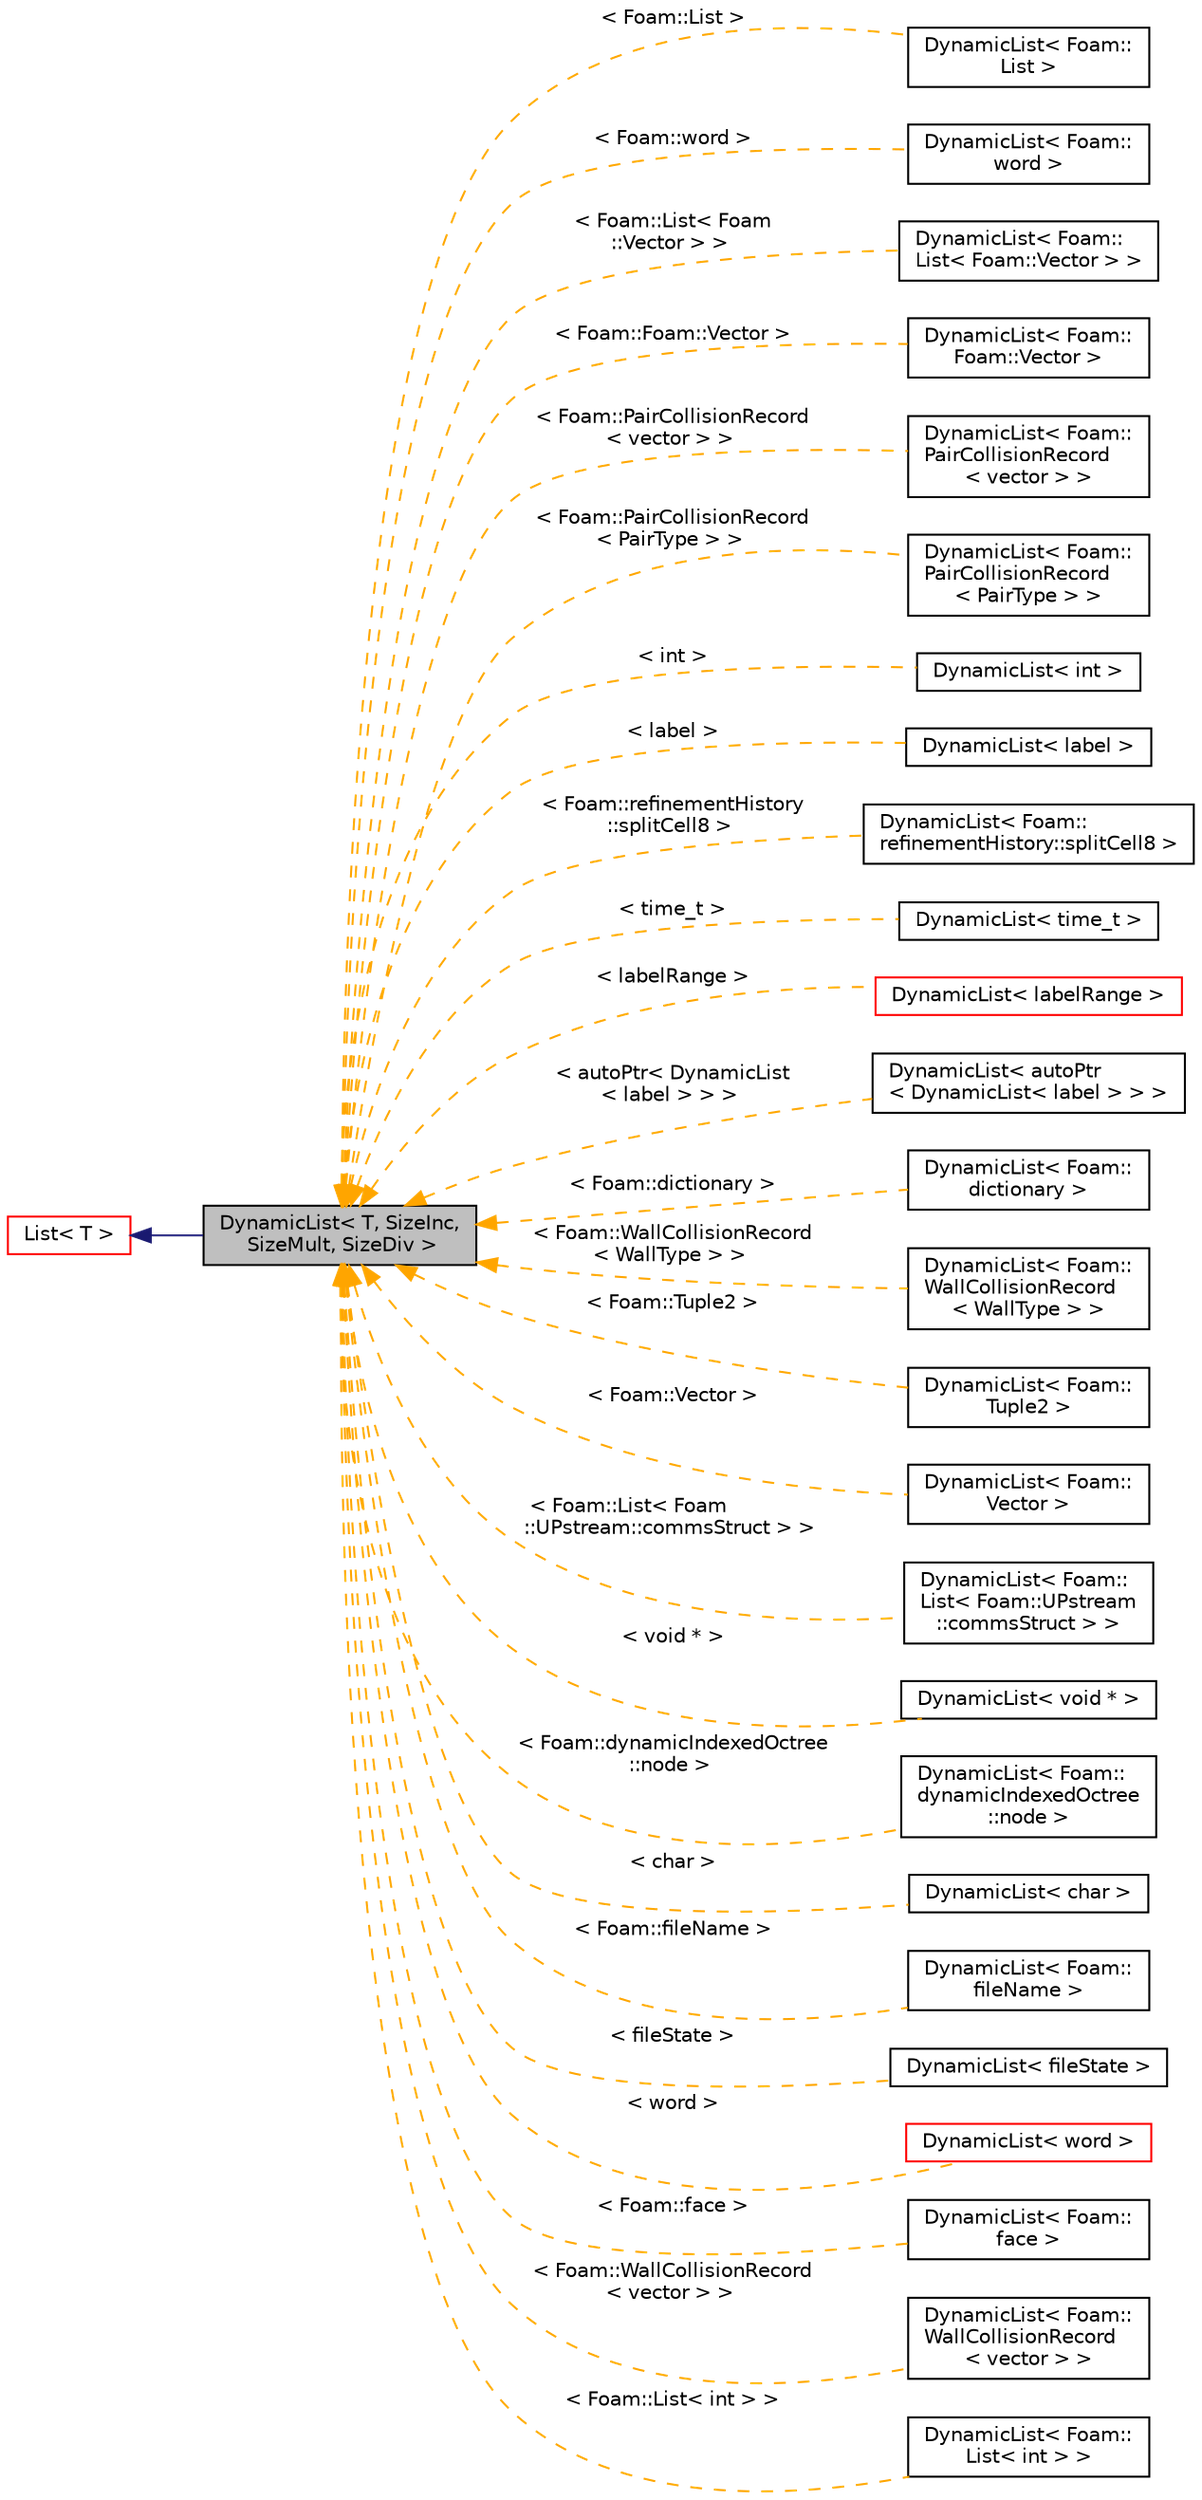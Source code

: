 digraph "DynamicList&lt; T, SizeInc, SizeMult, SizeDiv &gt;"
{
  bgcolor="transparent";
  edge [fontname="Helvetica",fontsize="10",labelfontname="Helvetica",labelfontsize="10"];
  node [fontname="Helvetica",fontsize="10",shape=record];
  rankdir="LR";
  Node1 [label="DynamicList\< T, SizeInc,\l SizeMult, SizeDiv \>",height=0.2,width=0.4,color="black", fillcolor="grey75", style="filled", fontcolor="black"];
  Node2 -> Node1 [dir="back",color="midnightblue",fontsize="10",style="solid",fontname="Helvetica"];
  Node2 [label="List\< T \>",height=0.2,width=0.4,color="red",URL="$a01364.html",tooltip="A 1D array of objects of type <T>, where the size of the vector is known and used for subscript bound..."];
  Node1 -> Node3 [dir="back",color="orange",fontsize="10",style="dashed",label=" \< Foam::List \>" ,fontname="Helvetica"];
  Node3 [label="DynamicList\< Foam::\lList \>",height=0.2,width=0.4,color="black",URL="$a00604.html"];
  Node1 -> Node4 [dir="back",color="orange",fontsize="10",style="dashed",label=" \< Foam::word \>" ,fontname="Helvetica"];
  Node4 [label="DynamicList\< Foam::\lword \>",height=0.2,width=0.4,color="black",URL="$a00604.html"];
  Node1 -> Node5 [dir="back",color="orange",fontsize="10",style="dashed",label=" \< Foam::List\< Foam\l::Vector \> \>" ,fontname="Helvetica"];
  Node5 [label="DynamicList\< Foam::\lList\< Foam::Vector \> \>",height=0.2,width=0.4,color="black",URL="$a00604.html"];
  Node1 -> Node6 [dir="back",color="orange",fontsize="10",style="dashed",label=" \< Foam::Foam::Vector \>" ,fontname="Helvetica"];
  Node6 [label="DynamicList\< Foam::\lFoam::Vector \>",height=0.2,width=0.4,color="black",URL="$a00604.html"];
  Node1 -> Node7 [dir="back",color="orange",fontsize="10",style="dashed",label=" \< Foam::PairCollisionRecord\l\< vector \> \>" ,fontname="Helvetica"];
  Node7 [label="DynamicList\< Foam::\lPairCollisionRecord\l\< vector \> \>",height=0.2,width=0.4,color="black",URL="$a00604.html"];
  Node1 -> Node8 [dir="back",color="orange",fontsize="10",style="dashed",label=" \< Foam::PairCollisionRecord\l\< PairType \> \>" ,fontname="Helvetica"];
  Node8 [label="DynamicList\< Foam::\lPairCollisionRecord\l\< PairType \> \>",height=0.2,width=0.4,color="black",URL="$a00604.html"];
  Node1 -> Node9 [dir="back",color="orange",fontsize="10",style="dashed",label=" \< int \>" ,fontname="Helvetica"];
  Node9 [label="DynamicList\< int \>",height=0.2,width=0.4,color="black",URL="$a00604.html"];
  Node1 -> Node10 [dir="back",color="orange",fontsize="10",style="dashed",label=" \< label \>" ,fontname="Helvetica"];
  Node10 [label="DynamicList\< label \>",height=0.2,width=0.4,color="black",URL="$a00604.html"];
  Node1 -> Node11 [dir="back",color="orange",fontsize="10",style="dashed",label=" \< Foam::refinementHistory\l::splitCell8 \>" ,fontname="Helvetica"];
  Node11 [label="DynamicList\< Foam::\lrefinementHistory::splitCell8 \>",height=0.2,width=0.4,color="black",URL="$a00604.html"];
  Node1 -> Node12 [dir="back",color="orange",fontsize="10",style="dashed",label=" \< time_t \>" ,fontname="Helvetica"];
  Node12 [label="DynamicList\< time_t \>",height=0.2,width=0.4,color="black",URL="$a00604.html"];
  Node1 -> Node13 [dir="back",color="orange",fontsize="10",style="dashed",label=" \< labelRange \>" ,fontname="Helvetica"];
  Node13 [label="DynamicList\< labelRange \>",height=0.2,width=0.4,color="red",URL="$a00604.html"];
  Node1 -> Node14 [dir="back",color="orange",fontsize="10",style="dashed",label=" \< autoPtr\< DynamicList\l\< label \> \> \>" ,fontname="Helvetica"];
  Node14 [label="DynamicList\< autoPtr\l\< DynamicList\< label \> \> \>",height=0.2,width=0.4,color="black",URL="$a00604.html"];
  Node1 -> Node15 [dir="back",color="orange",fontsize="10",style="dashed",label=" \< Foam::dictionary \>" ,fontname="Helvetica"];
  Node15 [label="DynamicList\< Foam::\ldictionary \>",height=0.2,width=0.4,color="black",URL="$a00604.html"];
  Node1 -> Node16 [dir="back",color="orange",fontsize="10",style="dashed",label=" \< Foam::WallCollisionRecord\l\< WallType \> \>" ,fontname="Helvetica"];
  Node16 [label="DynamicList\< Foam::\lWallCollisionRecord\l\< WallType \> \>",height=0.2,width=0.4,color="black",URL="$a00604.html"];
  Node1 -> Node17 [dir="back",color="orange",fontsize="10",style="dashed",label=" \< Foam::Tuple2 \>" ,fontname="Helvetica"];
  Node17 [label="DynamicList\< Foam::\lTuple2 \>",height=0.2,width=0.4,color="black",URL="$a00604.html"];
  Node1 -> Node18 [dir="back",color="orange",fontsize="10",style="dashed",label=" \< Foam::Vector \>" ,fontname="Helvetica"];
  Node18 [label="DynamicList\< Foam::\lVector \>",height=0.2,width=0.4,color="black",URL="$a00604.html"];
  Node1 -> Node19 [dir="back",color="orange",fontsize="10",style="dashed",label=" \< Foam::List\< Foam\l::UPstream::commsStruct \> \>" ,fontname="Helvetica"];
  Node19 [label="DynamicList\< Foam::\lList\< Foam::UPstream\l::commsStruct \> \>",height=0.2,width=0.4,color="black",URL="$a00604.html"];
  Node1 -> Node20 [dir="back",color="orange",fontsize="10",style="dashed",label=" \< void * \>" ,fontname="Helvetica"];
  Node20 [label="DynamicList\< void * \>",height=0.2,width=0.4,color="black",URL="$a00604.html"];
  Node1 -> Node21 [dir="back",color="orange",fontsize="10",style="dashed",label=" \< Foam::dynamicIndexedOctree\l::node \>" ,fontname="Helvetica"];
  Node21 [label="DynamicList\< Foam::\ldynamicIndexedOctree\l::node \>",height=0.2,width=0.4,color="black",URL="$a00604.html"];
  Node1 -> Node22 [dir="back",color="orange",fontsize="10",style="dashed",label=" \< char \>" ,fontname="Helvetica"];
  Node22 [label="DynamicList\< char \>",height=0.2,width=0.4,color="black",URL="$a00604.html"];
  Node1 -> Node23 [dir="back",color="orange",fontsize="10",style="dashed",label=" \< Foam::fileName \>" ,fontname="Helvetica"];
  Node23 [label="DynamicList\< Foam::\lfileName \>",height=0.2,width=0.4,color="black",URL="$a00604.html"];
  Node1 -> Node24 [dir="back",color="orange",fontsize="10",style="dashed",label=" \< fileState \>" ,fontname="Helvetica"];
  Node24 [label="DynamicList\< fileState \>",height=0.2,width=0.4,color="black",URL="$a00604.html"];
  Node1 -> Node25 [dir="back",color="orange",fontsize="10",style="dashed",label=" \< word \>" ,fontname="Helvetica"];
  Node25 [label="DynamicList\< word \>",height=0.2,width=0.4,color="red",URL="$a00604.html"];
  Node1 -> Node26 [dir="back",color="orange",fontsize="10",style="dashed",label=" \< Foam::face \>" ,fontname="Helvetica"];
  Node26 [label="DynamicList\< Foam::\lface \>",height=0.2,width=0.4,color="black",URL="$a00604.html"];
  Node1 -> Node27 [dir="back",color="orange",fontsize="10",style="dashed",label=" \< Foam::WallCollisionRecord\l\< vector \> \>" ,fontname="Helvetica"];
  Node27 [label="DynamicList\< Foam::\lWallCollisionRecord\l\< vector \> \>",height=0.2,width=0.4,color="black",URL="$a00604.html"];
  Node1 -> Node28 [dir="back",color="orange",fontsize="10",style="dashed",label=" \< Foam::List\< int \> \>" ,fontname="Helvetica"];
  Node28 [label="DynamicList\< Foam::\lList\< int \> \>",height=0.2,width=0.4,color="black",URL="$a00604.html"];
}

